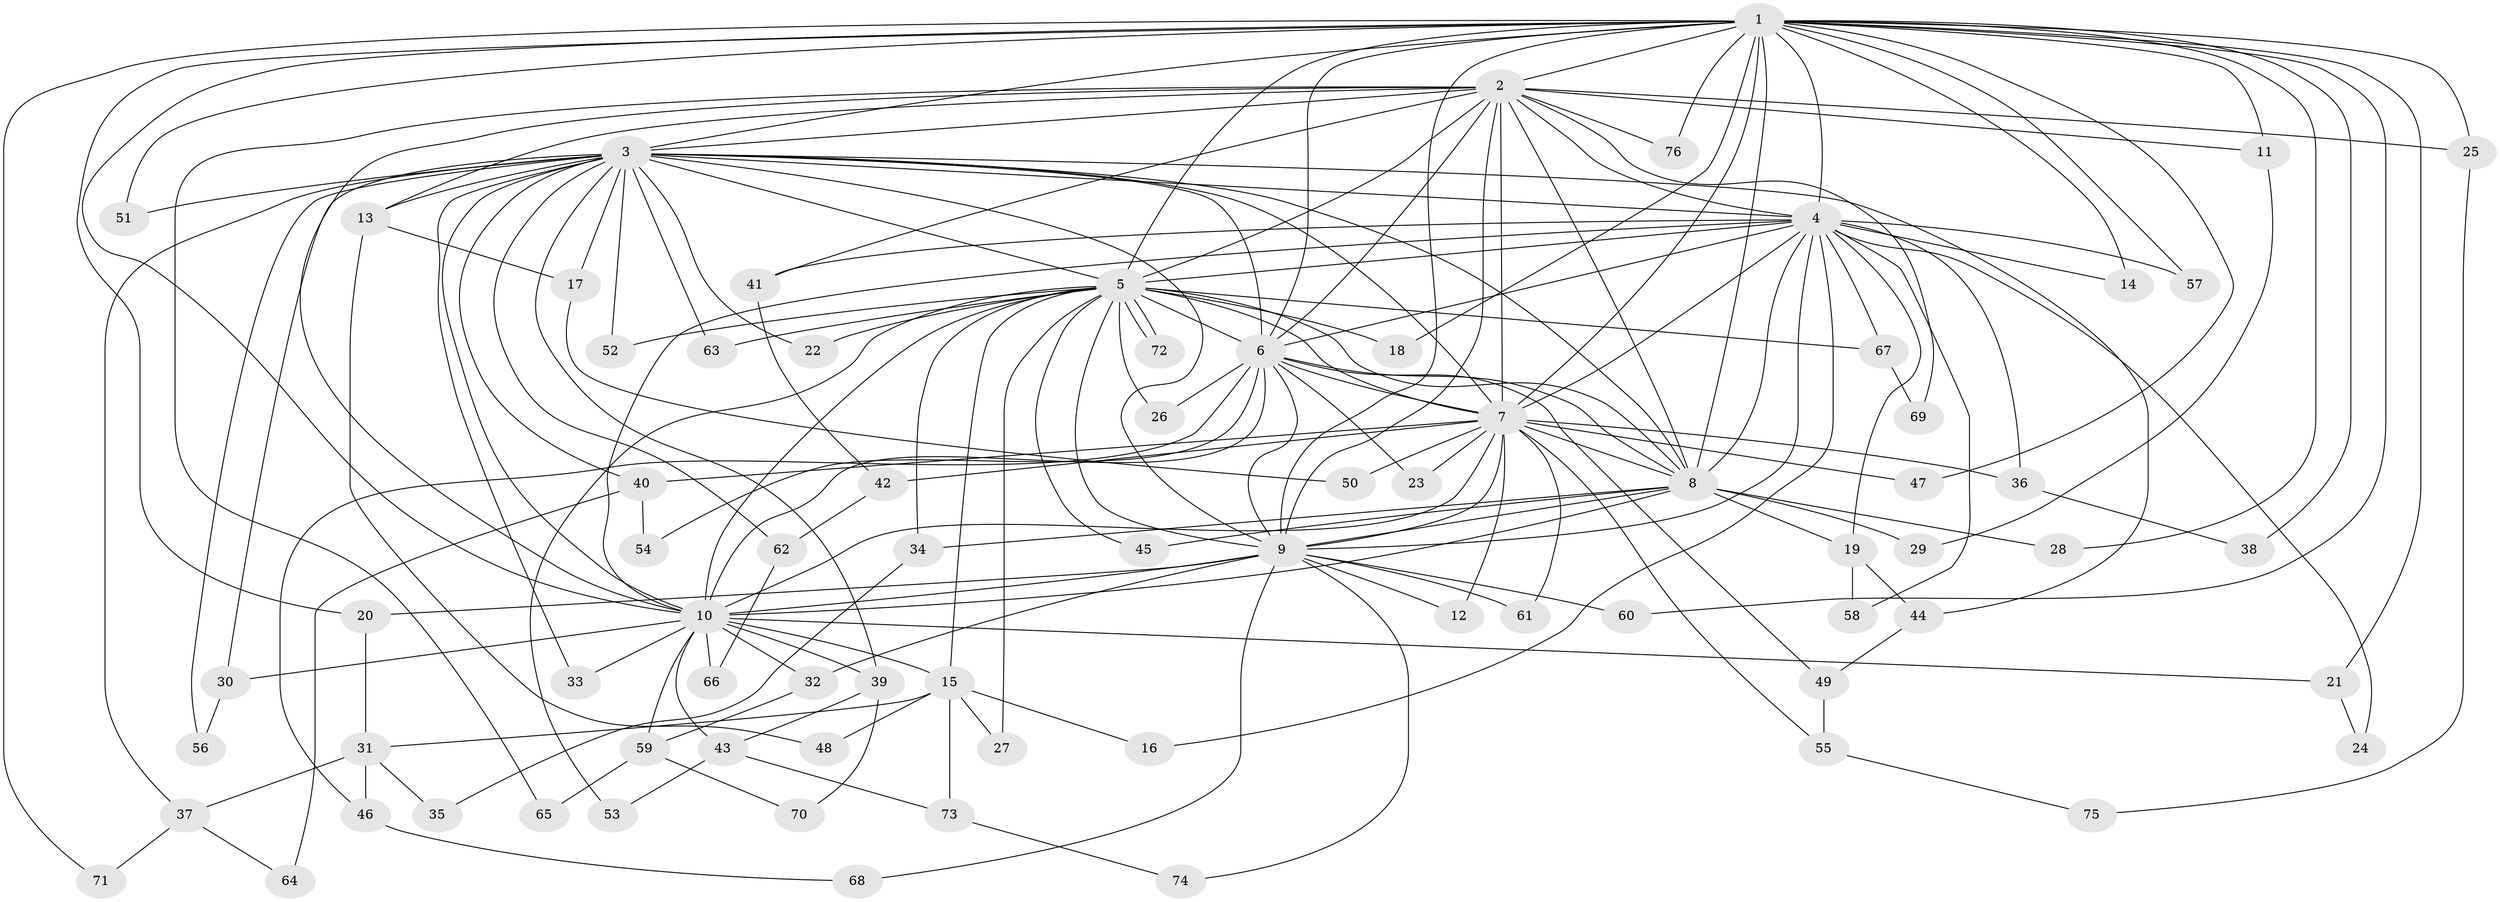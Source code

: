 // Generated by graph-tools (version 1.1) at 2025/45/03/09/25 04:45:34]
// undirected, 76 vertices, 177 edges
graph export_dot {
graph [start="1"]
  node [color=gray90,style=filled];
  1;
  2;
  3;
  4;
  5;
  6;
  7;
  8;
  9;
  10;
  11;
  12;
  13;
  14;
  15;
  16;
  17;
  18;
  19;
  20;
  21;
  22;
  23;
  24;
  25;
  26;
  27;
  28;
  29;
  30;
  31;
  32;
  33;
  34;
  35;
  36;
  37;
  38;
  39;
  40;
  41;
  42;
  43;
  44;
  45;
  46;
  47;
  48;
  49;
  50;
  51;
  52;
  53;
  54;
  55;
  56;
  57;
  58;
  59;
  60;
  61;
  62;
  63;
  64;
  65;
  66;
  67;
  68;
  69;
  70;
  71;
  72;
  73;
  74;
  75;
  76;
  1 -- 2;
  1 -- 3;
  1 -- 4;
  1 -- 5;
  1 -- 6;
  1 -- 7;
  1 -- 8;
  1 -- 9;
  1 -- 10;
  1 -- 11;
  1 -- 14;
  1 -- 18;
  1 -- 20;
  1 -- 21;
  1 -- 25;
  1 -- 28;
  1 -- 38;
  1 -- 47;
  1 -- 51;
  1 -- 57;
  1 -- 60;
  1 -- 71;
  1 -- 76;
  2 -- 3;
  2 -- 4;
  2 -- 5;
  2 -- 6;
  2 -- 7;
  2 -- 8;
  2 -- 9;
  2 -- 10;
  2 -- 11;
  2 -- 13;
  2 -- 25;
  2 -- 41;
  2 -- 65;
  2 -- 69;
  2 -- 76;
  3 -- 4;
  3 -- 5;
  3 -- 6;
  3 -- 7;
  3 -- 8;
  3 -- 9;
  3 -- 10;
  3 -- 13;
  3 -- 17;
  3 -- 22;
  3 -- 30;
  3 -- 33;
  3 -- 37;
  3 -- 39;
  3 -- 40;
  3 -- 44;
  3 -- 51;
  3 -- 52;
  3 -- 56;
  3 -- 62;
  3 -- 63;
  4 -- 5;
  4 -- 6;
  4 -- 7;
  4 -- 8;
  4 -- 9;
  4 -- 10;
  4 -- 14;
  4 -- 16;
  4 -- 19;
  4 -- 24;
  4 -- 36;
  4 -- 41;
  4 -- 57;
  4 -- 58;
  4 -- 67;
  5 -- 6;
  5 -- 7;
  5 -- 8;
  5 -- 9;
  5 -- 10;
  5 -- 15;
  5 -- 18;
  5 -- 22;
  5 -- 26;
  5 -- 27;
  5 -- 34;
  5 -- 45;
  5 -- 52;
  5 -- 53;
  5 -- 63;
  5 -- 67;
  5 -- 72;
  5 -- 72;
  6 -- 7;
  6 -- 8;
  6 -- 9;
  6 -- 10;
  6 -- 23;
  6 -- 26;
  6 -- 46;
  6 -- 49;
  6 -- 54;
  7 -- 8;
  7 -- 9;
  7 -- 10;
  7 -- 12;
  7 -- 23;
  7 -- 36;
  7 -- 40;
  7 -- 42;
  7 -- 47;
  7 -- 50;
  7 -- 55;
  7 -- 61;
  8 -- 9;
  8 -- 10;
  8 -- 19;
  8 -- 28;
  8 -- 29;
  8 -- 34;
  8 -- 45;
  9 -- 10;
  9 -- 12;
  9 -- 20;
  9 -- 32;
  9 -- 60;
  9 -- 61;
  9 -- 68;
  9 -- 74;
  10 -- 15;
  10 -- 21;
  10 -- 30;
  10 -- 32;
  10 -- 33;
  10 -- 39;
  10 -- 43;
  10 -- 59;
  10 -- 66;
  11 -- 29;
  13 -- 17;
  13 -- 48;
  15 -- 16;
  15 -- 27;
  15 -- 31;
  15 -- 48;
  15 -- 73;
  17 -- 50;
  19 -- 44;
  19 -- 58;
  20 -- 31;
  21 -- 24;
  25 -- 75;
  30 -- 56;
  31 -- 35;
  31 -- 37;
  31 -- 46;
  32 -- 59;
  34 -- 35;
  36 -- 38;
  37 -- 64;
  37 -- 71;
  39 -- 43;
  39 -- 70;
  40 -- 54;
  40 -- 64;
  41 -- 42;
  42 -- 62;
  43 -- 53;
  43 -- 73;
  44 -- 49;
  46 -- 68;
  49 -- 55;
  55 -- 75;
  59 -- 65;
  59 -- 70;
  62 -- 66;
  67 -- 69;
  73 -- 74;
}
